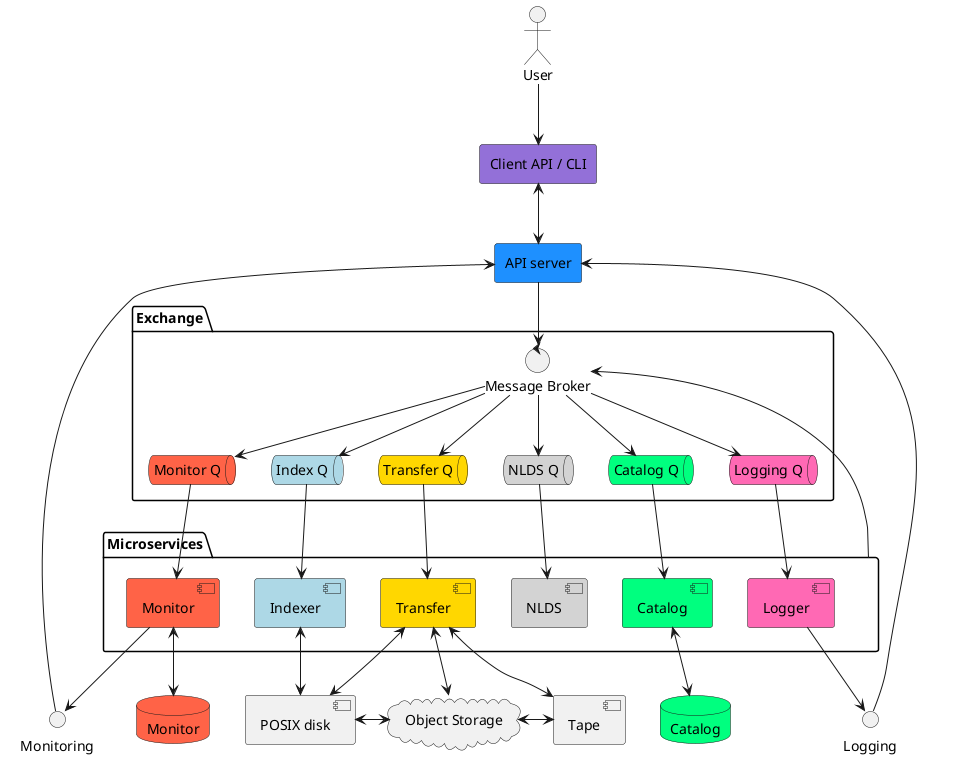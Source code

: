 @startuml overview

together {
    actor user as "User"
    agent client as "Client API / CLI" #MediumPurple
    agent API_server as "API server" #DodgerBlue
}

interface monitoring as "Monitoring"
interface logging as "Logging"

database catalogdb as "Catalog" #SpringGreen
database monitordb as "Monitor" #tomato

cloud object_storage as "Object Storage"
component posix as "POSIX disk"
component tape as "Tape"

package Exchange{
    control mb as "Message Broker"
    queue mq as "Monitor Q" #tomato
    queue iq as "Index Q" #lightblue
    queue tq as "Transfer Q" #gold
    queue wq as "NLDS Q" #lightgrey
    queue cq as "Catalog Q" #SpringGreen
    queue lq as "Logging Q" #hotpink
}

package Microservices {
    component monitor as "Monitor" #tomato
    component indexer as "Indexer" #lightblue
    component transfer as "Transfer" #gold
    component work as "NLDS" #lightgrey
    component catalog as "Catalog" #SpringGreen
    component logger as "Logger" #hotpink
}

Microservices-->mb

user-->client
client<-->API_server
API_server-->mb

mb --> wq
mb --> iq
mb --> tq
mb --> cq
mb --> mq
mb --> lq

wq --> work
iq --> indexer
tq --> transfer
cq --> catalog
mq --> monitor
lq --> logger


monitor --> monitoring
API_server <--- monitoring

logger --> logging
API_server <--- logging

catalog <--> catalogdb
transfer <--> object_storage
transfer <--> posix
transfer <--> tape
indexer <--> posix

posix <-> object_storage
object_storage <-> tape

monitor <--> monitordb

@enduml 